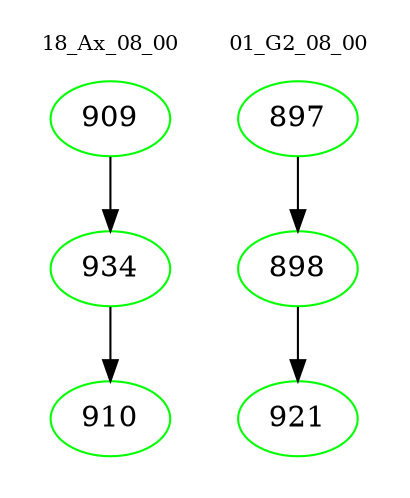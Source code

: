 digraph{
subgraph cluster_0 {
color = white
label = "18_Ax_08_00";
fontsize=10;
T0_909 [label="909", color="green"]
T0_909 -> T0_934 [color="black"]
T0_934 [label="934", color="green"]
T0_934 -> T0_910 [color="black"]
T0_910 [label="910", color="green"]
}
subgraph cluster_1 {
color = white
label = "01_G2_08_00";
fontsize=10;
T1_897 [label="897", color="green"]
T1_897 -> T1_898 [color="black"]
T1_898 [label="898", color="green"]
T1_898 -> T1_921 [color="black"]
T1_921 [label="921", color="green"]
}
}
